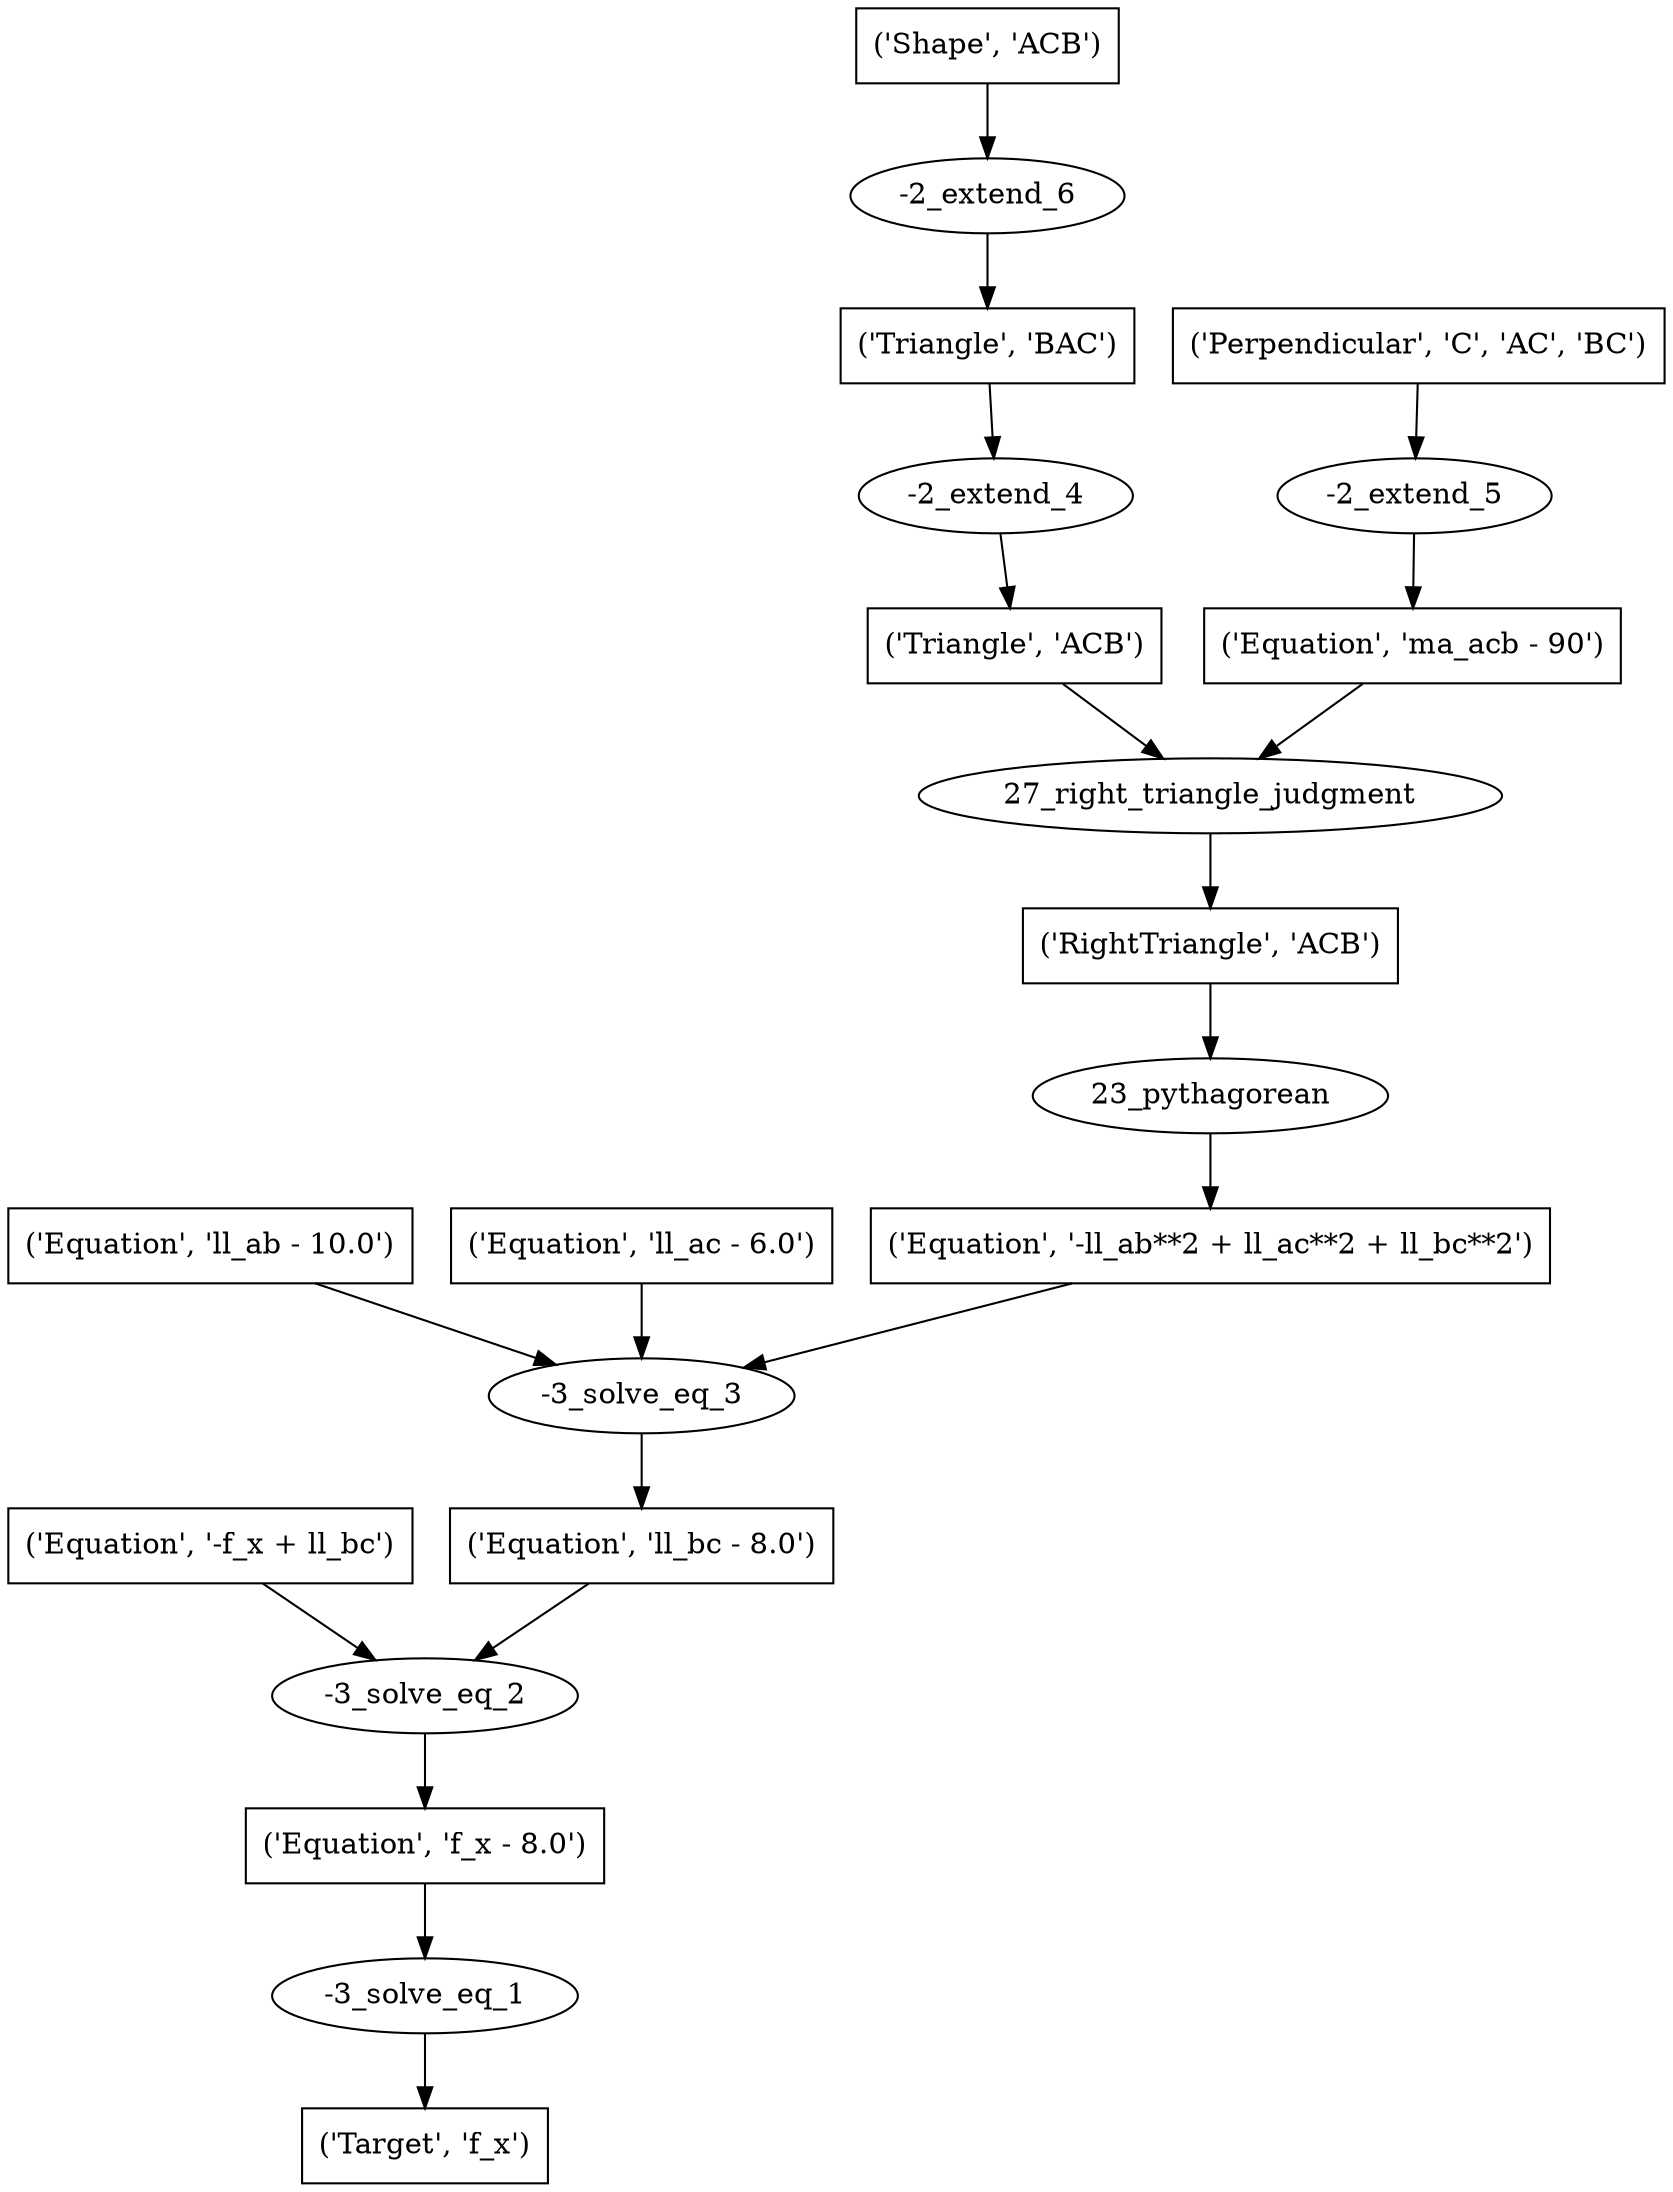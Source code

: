 digraph 19 {
	0 [label="('Target', 'f_x')" shape=box]
	1 [label="-3_solve_eq_1"]
	1 -> 0
	2 [label="('Equation', 'f_x - 8.0')" shape=box]
	2 -> 1
	3 [label="-3_solve_eq_2"]
	3 -> 2
	4 [label="('Equation', '-f_x + ll_bc')" shape=box]
	4 -> 3
	5 [label="('Equation', 'll_bc - 8.0')" shape=box]
	5 -> 3
	6 [label="-3_solve_eq_3"]
	6 -> 5
	7 [label="('Equation', 'll_ab - 10.0')" shape=box]
	7 -> 6
	8 [label="('Equation', 'll_ac - 6.0')" shape=box]
	8 -> 6
	9 [label="('Equation', '-ll_ab**2 + ll_ac**2 + ll_bc**2')" shape=box]
	9 -> 6
	10 [label="23_pythagorean"]
	10 -> 9
	11 [label="('RightTriangle', 'ACB')" shape=box]
	11 -> 10
	12 [label="27_right_triangle_judgment"]
	12 -> 11
	13 [label="('Triangle', 'ACB')" shape=box]
	13 -> 12
	14 [label="('Equation', 'ma_acb - 90')" shape=box]
	14 -> 12
	15 [label="-2_extend_4"]
	15 -> 13
	16 [label="('Triangle', 'BAC')" shape=box]
	16 -> 15
	17 [label="-2_extend_5"]
	17 -> 14
	18 [label="('Perpendicular', 'C', 'AC', 'BC')" shape=box]
	18 -> 17
	19 [label="-2_extend_6"]
	19 -> 16
	20 [label="('Shape', 'ACB')" shape=box]
	20 -> 19
}
